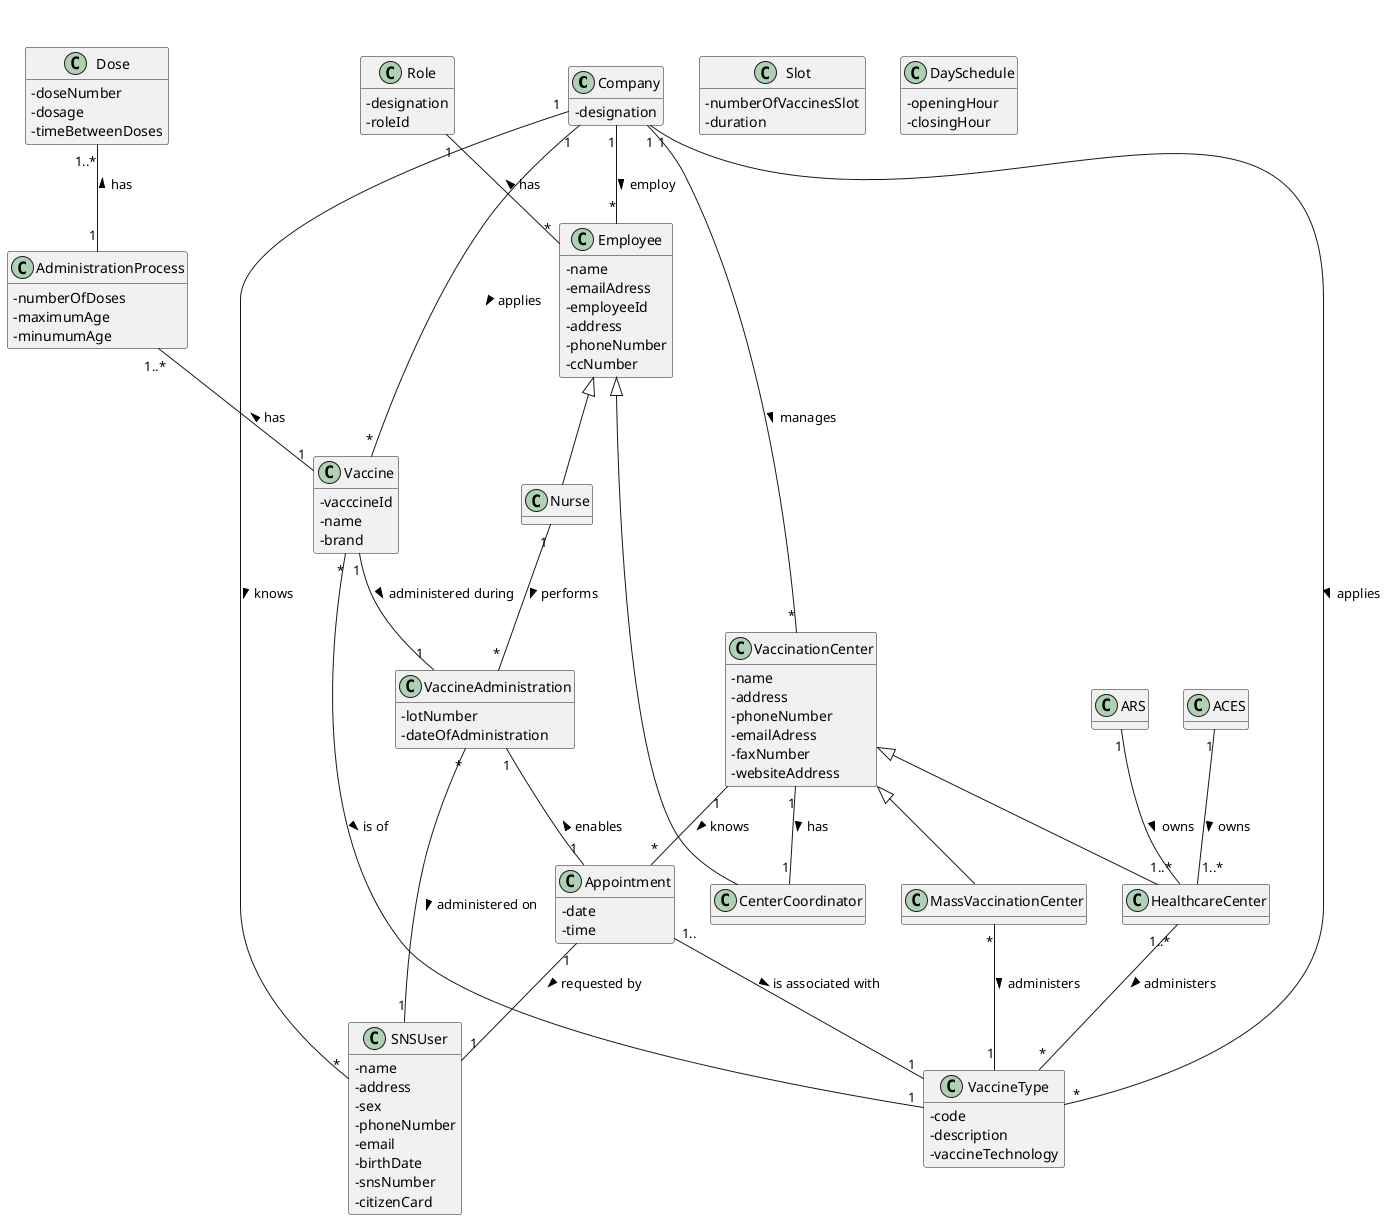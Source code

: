 @startuml
hide methods
skinparam classAttributeIconSize 0

class Company {
 -designation
}

class SNSUser {
-name
-address
-sex
-phoneNumber
-email
-birthDate
-snsNumber
-citizenCard
}

class Appointment{
-date
-time
}

class VaccineType {
  -code
  -description
  -vaccineTechnology
}

class Vaccine {
  -vacccineId
  -name
  -brand
}

class VaccinationCenter{
-name
-address
-phoneNumber
-emailAdress
-faxNumber
-websiteAddress
}

class MassVaccinationCenter extends VaccinationCenter{}

class HealthcareCenter extends VaccinationCenter{}

class ARS{}

class ACES{}

class AdministrationProcess {
-numberOfDoses
-maximumAge
-minumumAge
}

class Dose {
-doseNumber
-dosage
-timeBetweenDoses
}

class CenterCoordinator extends Employee{}

class Nurse extends Employee{}

class Employee {
-name
-emailAdress
-employeeId
-address
-phoneNumber
-ccNumber
}

class Role{
-designation
-roleId
}

class VaccineAdministration{
-lotNumber
-dateOfAdministration
}

class Slot{
-numberOfVaccinesSlot
-duration
}

class DaySchedule{
-openingHour
-closingHour
}

Company "1" -- "*" VaccineType: applies >
Company "1" -- "*" VaccinationCenter: manages >
VaccinationCenter"1" -- "*"Appointment: knows >
Company "1" -- "*" SNSUser: knows >
MassVaccinationCenter "*" -- "1" VaccineType : administers >
HealthcareCenter "1..*" -- "*" VaccineType : administers >
ACES"1" -- "1..*" HealthcareCenter :owns >
ARS"1" -- "1..*" HealthcareCenter : owns >
Appointment "1"--"1" SNSUser : requested by >
Company "1" -- "*" Vaccine : > applies
Vaccine "*" -- "1" VaccineType : > is of
AdministrationProcess "1..*" -- "1" Vaccine : has <
Dose "1..*" -- "1" AdministrationProcess : has <
VaccinationCenter "1" -- "1" CenterCoordinator : has >
Role"1" -- "*"Employee : has <
Company "1" --"*" Employee : employ >
VaccineAdministration "1" -- "1" Appointment : enables <
Appointment "1.." -- "1" VaccineType : is associated with >
Nurse "1" -- "*" VaccineAdministration : performs >
VaccineAdministration "*" -- "1" SNSUser : administered on >
Vaccine "1" -- "1" VaccineAdministration : administered during >


@enduml